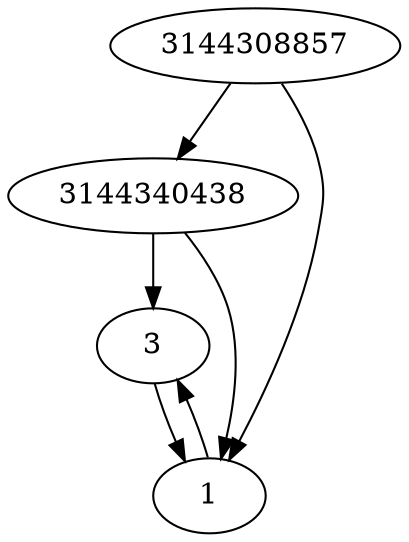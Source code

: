 strict digraph  {
3144308857;
3;
3144340438;
1;
3144308857 -> 1;
3144308857 -> 3144340438;
3 -> 1;
3144340438 -> 1;
3144340438 -> 3;
1 -> 3;
}
